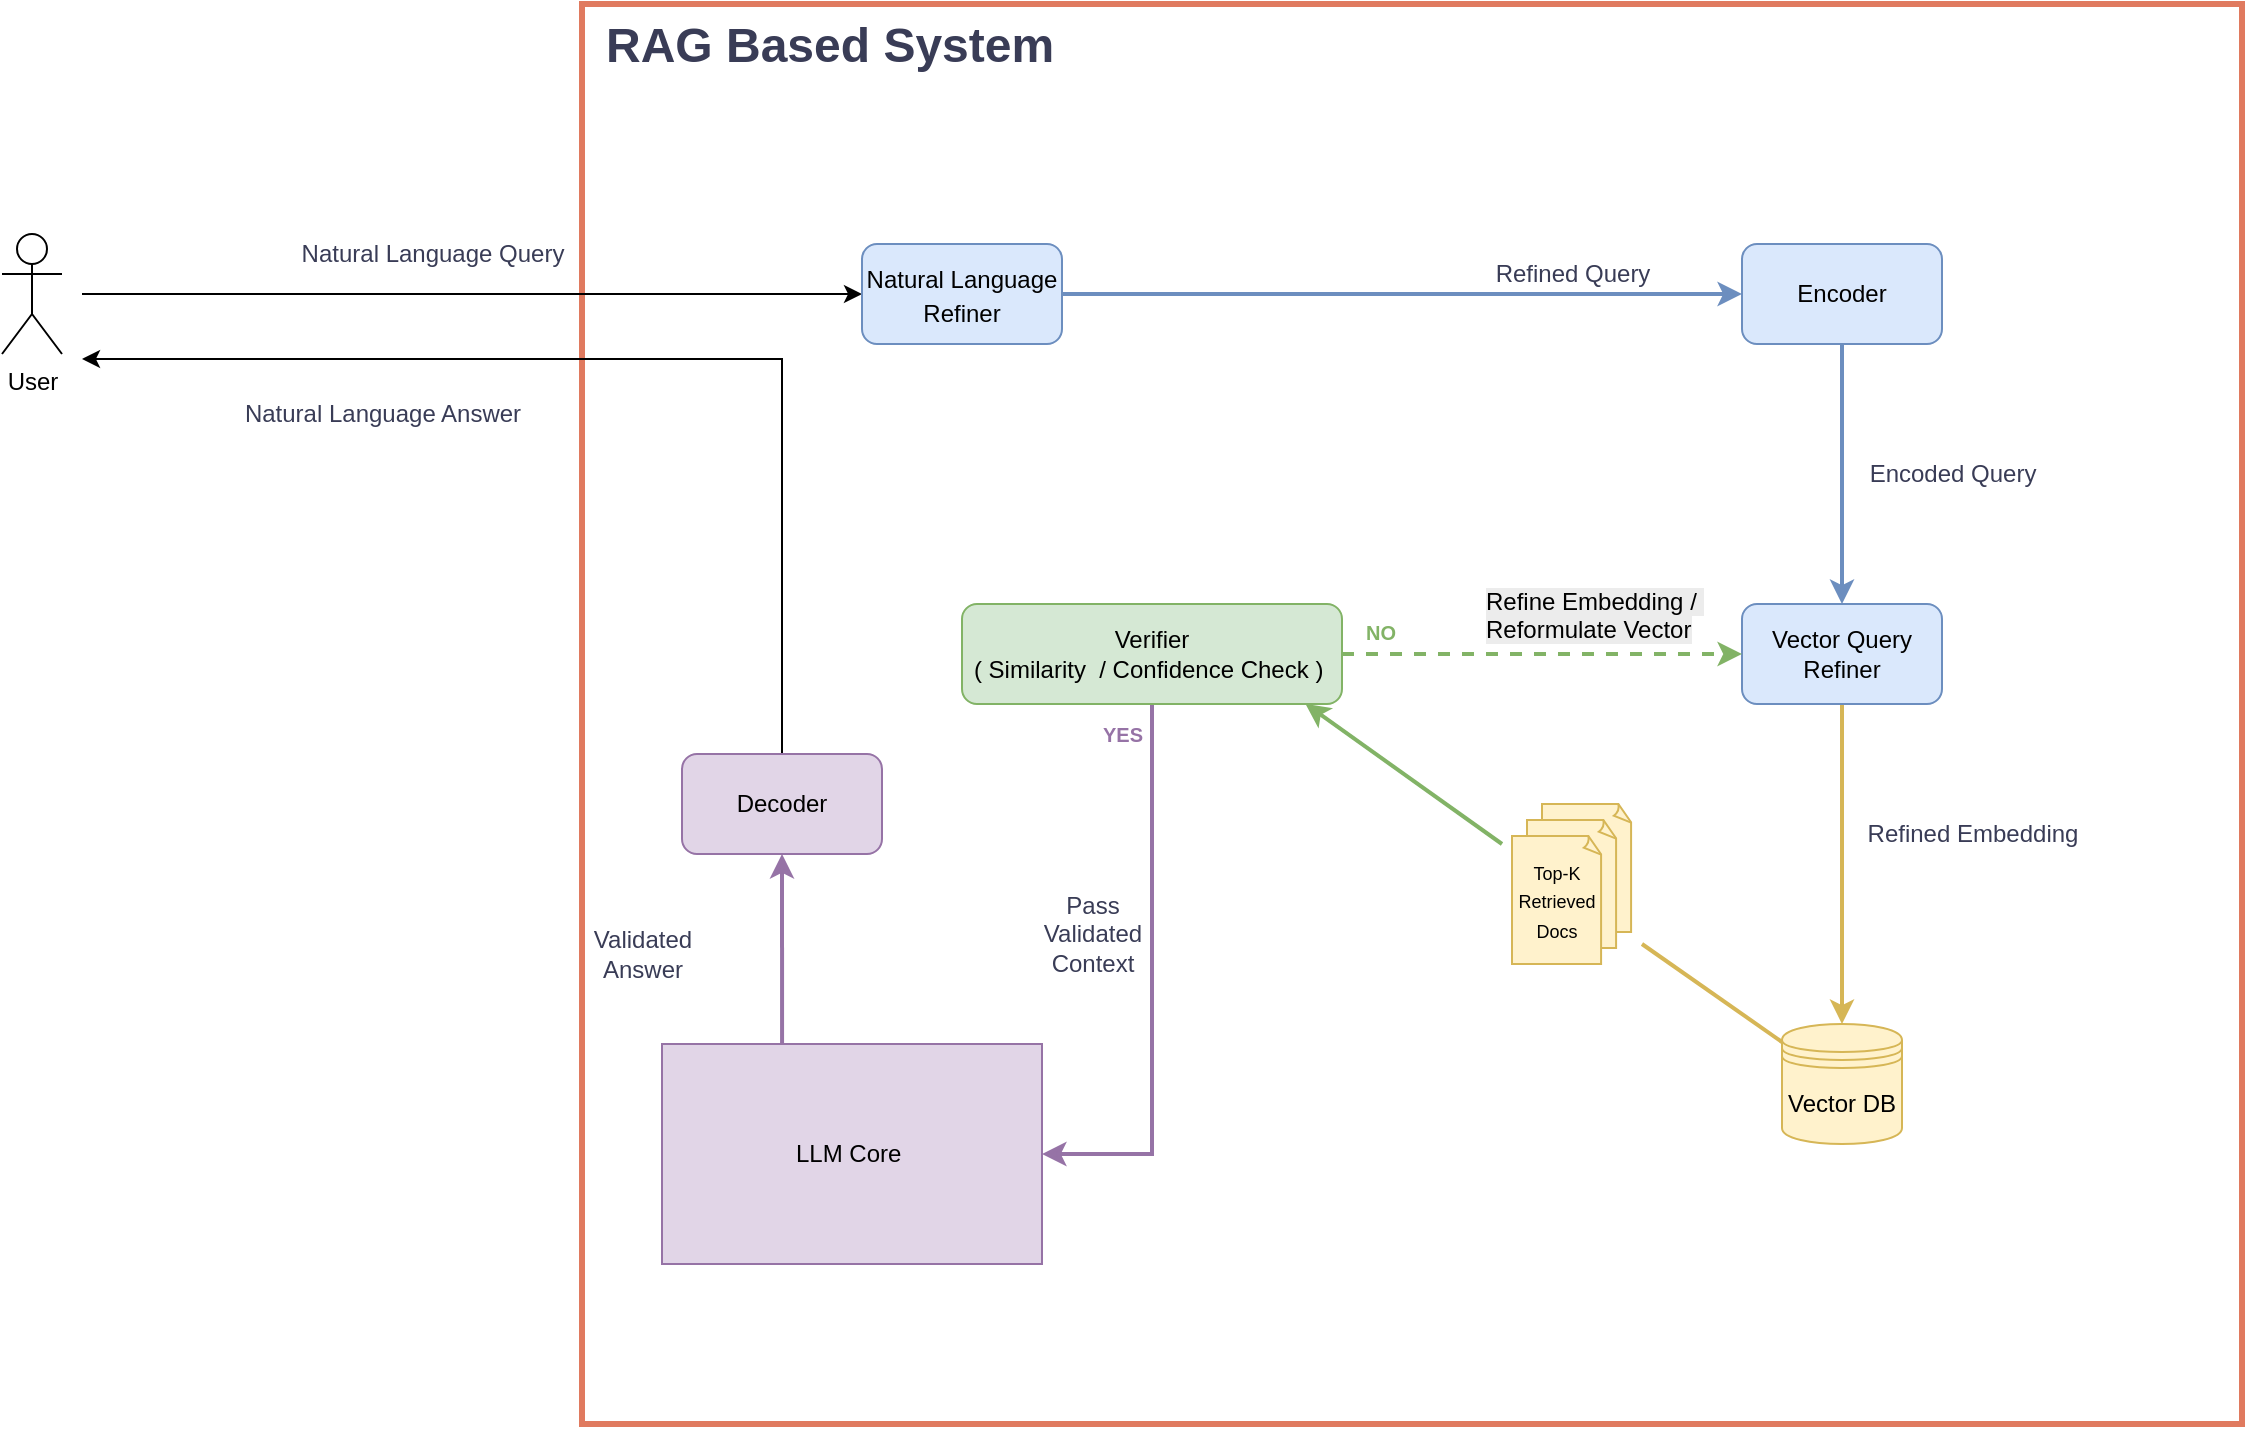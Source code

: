 <mxfile version="28.2.5">
  <diagram name="Page-1" id="ITgCniB9UMU5Rn8mjQ72">
    <mxGraphModel dx="1810" dy="558" grid="1" gridSize="10" guides="1" tooltips="1" connect="1" arrows="1" fold="1" page="1" pageScale="1" pageWidth="827" pageHeight="1169" math="0" shadow="0">
      <root>
        <mxCell id="0" />
        <mxCell id="1" parent="0" />
        <mxCell id="_XlbBcoi8CTmFbGkkOP7-45" value="" style="rounded=0;whiteSpace=wrap;html=1;fillColor=none;strokeWidth=3;labelBackgroundColor=none;strokeColor=#E07A5F;fontColor=#393C56;" vertex="1" parent="1">
          <mxGeometry x="-220" y="210" width="830" height="710" as="geometry" />
        </mxCell>
        <mxCell id="_XlbBcoi8CTmFbGkkOP7-6" style="rounded=0;orthogonalLoop=1;jettySize=auto;html=1;entryX=0;entryY=0.5;entryDx=0;entryDy=0;labelBackgroundColor=none;fontColor=default;" edge="1" parent="1" target="_XlbBcoi8CTmFbGkkOP7-22">
          <mxGeometry relative="1" as="geometry">
            <mxPoint x="-470" y="355" as="sourcePoint" />
            <mxPoint x="160" y="360" as="targetPoint" />
          </mxGeometry>
        </mxCell>
        <mxCell id="_XlbBcoi8CTmFbGkkOP7-1" value="User" style="shape=umlActor;verticalLabelPosition=bottom;verticalAlign=top;html=1;outlineConnect=0;labelBackgroundColor=none;" vertex="1" parent="1">
          <mxGeometry x="-510" y="325" width="30" height="60" as="geometry" />
        </mxCell>
        <mxCell id="_XlbBcoi8CTmFbGkkOP7-9" style="rounded=0;orthogonalLoop=1;jettySize=auto;html=1;endArrow=classic;endFill=1;strokeColor=#6c8ebf;startArrow=none;startFill=0;exitX=0.5;exitY=1;exitDx=0;exitDy=0;entryX=0.5;entryY=0;entryDx=0;entryDy=0;labelBackgroundColor=none;fontColor=default;fillColor=#dae8fc;strokeWidth=2;" edge="1" parent="1" source="_XlbBcoi8CTmFbGkkOP7-5" target="_XlbBcoi8CTmFbGkkOP7-26">
          <mxGeometry relative="1" as="geometry">
            <mxPoint x="420" y="385" as="sourcePoint" />
            <mxPoint x="410" y="510" as="targetPoint" />
          </mxGeometry>
        </mxCell>
        <mxCell id="_XlbBcoi8CTmFbGkkOP7-5" value="Encoder" style="rounded=1;whiteSpace=wrap;html=1;labelBackgroundColor=none;fillColor=#dae8fc;strokeColor=#6c8ebf;" vertex="1" parent="1">
          <mxGeometry x="360" y="330" width="100" height="50" as="geometry" />
        </mxCell>
        <mxCell id="_XlbBcoi8CTmFbGkkOP7-7" value="Natural Language Query" style="text;html=1;align=center;verticalAlign=middle;resizable=0;points=[];autosize=1;strokeColor=none;fillColor=none;labelBackgroundColor=none;fontColor=#393C56;" vertex="1" parent="1">
          <mxGeometry x="-370" y="320" width="150" height="30" as="geometry" />
        </mxCell>
        <mxCell id="_XlbBcoi8CTmFbGkkOP7-8" value="Vector DB" style="shape=datastore;whiteSpace=wrap;html=1;labelBackgroundColor=none;fillColor=#fff2cc;strokeColor=#d6b656;" vertex="1" parent="1">
          <mxGeometry x="380" y="720" width="60" height="60" as="geometry" />
        </mxCell>
        <mxCell id="_XlbBcoi8CTmFbGkkOP7-10" value="Encoded Query" style="text;html=1;align=center;verticalAlign=middle;resizable=0;points=[];autosize=1;strokeColor=none;fillColor=none;rotation=0;labelBackgroundColor=none;fontColor=#393C56;" vertex="1" parent="1">
          <mxGeometry x="410" y="430" width="110" height="30" as="geometry" />
        </mxCell>
        <mxCell id="_XlbBcoi8CTmFbGkkOP7-19" value="Refined Embedding" style="text;html=1;align=center;verticalAlign=middle;resizable=0;points=[];autosize=1;strokeColor=none;fillColor=none;rotation=0;labelBackgroundColor=none;fontColor=#393C56;" vertex="1" parent="1">
          <mxGeometry x="410.001" y="609.996" width="130" height="30" as="geometry" />
        </mxCell>
        <mxCell id="_XlbBcoi8CTmFbGkkOP7-39" style="edgeStyle=orthogonalEdgeStyle;rounded=0;orthogonalLoop=1;jettySize=auto;html=1;entryX=0.5;entryY=1;entryDx=0;entryDy=0;exitX=0.316;exitY=0;exitDx=0;exitDy=0;exitPerimeter=0;labelBackgroundColor=none;strokeColor=#9673a6;fontColor=default;strokeWidth=2;fillColor=#e1d5e7;" edge="1" parent="1" source="_XlbBcoi8CTmFbGkkOP7-21" target="_XlbBcoi8CTmFbGkkOP7-38">
          <mxGeometry relative="1" as="geometry" />
        </mxCell>
        <mxCell id="_XlbBcoi8CTmFbGkkOP7-21" value="LLM Core&amp;nbsp;" style="rounded=0;whiteSpace=wrap;html=1;labelBackgroundColor=none;fillColor=#e1d5e7;strokeColor=#9673a6;" vertex="1" parent="1">
          <mxGeometry x="-180" y="730" width="190" height="110" as="geometry" />
        </mxCell>
        <mxCell id="_XlbBcoi8CTmFbGkkOP7-23" style="edgeStyle=orthogonalEdgeStyle;rounded=0;orthogonalLoop=1;jettySize=auto;html=1;entryX=0;entryY=0.5;entryDx=0;entryDy=0;labelBackgroundColor=none;strokeColor=#6c8ebf;fontColor=default;fillColor=#dae8fc;strokeWidth=2;" edge="1" parent="1" source="_XlbBcoi8CTmFbGkkOP7-22" target="_XlbBcoi8CTmFbGkkOP7-5">
          <mxGeometry relative="1" as="geometry" />
        </mxCell>
        <mxCell id="_XlbBcoi8CTmFbGkkOP7-22" value="&lt;p style=&quot;text-align: start;&quot; class=&quot;p1&quot;&gt;&lt;span class=&quot;s1&quot;&gt;&lt;/span&gt;&lt;/p&gt;&lt;h3 style=&quot;&quot;&gt;&lt;span style=&quot;font-weight: normal;&quot;&gt;&lt;font style=&quot;font-size: 12px;&quot;&gt;Natural Language Refiner&lt;/font&gt;&lt;/span&gt;&lt;/h3&gt;&lt;p style=&quot;text-align: start;&quot;&gt;&lt;/p&gt;" style="rounded=1;whiteSpace=wrap;html=1;labelBackgroundColor=none;fillColor=#dae8fc;strokeColor=#6c8ebf;" vertex="1" parent="1">
          <mxGeometry x="-80" y="330" width="100" height="50" as="geometry" />
        </mxCell>
        <mxCell id="_XlbBcoi8CTmFbGkkOP7-24" value="Refined Query" style="text;html=1;align=center;verticalAlign=middle;resizable=0;points=[];autosize=1;strokeColor=none;fillColor=none;rotation=0;labelBackgroundColor=none;fontColor=#393C56;" vertex="1" parent="1">
          <mxGeometry x="225.001" y="329.996" width="100" height="30" as="geometry" />
        </mxCell>
        <mxCell id="_XlbBcoi8CTmFbGkkOP7-27" style="edgeStyle=orthogonalEdgeStyle;rounded=0;orthogonalLoop=1;jettySize=auto;html=1;entryX=0.5;entryY=0;entryDx=0;entryDy=0;labelBackgroundColor=none;strokeColor=#d6b656;fontColor=default;fillColor=#fff2cc;strokeWidth=2;" edge="1" parent="1" source="_XlbBcoi8CTmFbGkkOP7-26" target="_XlbBcoi8CTmFbGkkOP7-8">
          <mxGeometry relative="1" as="geometry" />
        </mxCell>
        <mxCell id="_XlbBcoi8CTmFbGkkOP7-26" value="Vector Query Refiner" style="rounded=1;whiteSpace=wrap;html=1;labelBackgroundColor=none;fillColor=#dae8fc;strokeColor=#6c8ebf;" vertex="1" parent="1">
          <mxGeometry x="360" y="510" width="100" height="50" as="geometry" />
        </mxCell>
        <mxCell id="_XlbBcoi8CTmFbGkkOP7-28" value="&lt;p style=&quot;text-align: start; white-space: normal;&quot; class=&quot;p1&quot;&gt;&lt;span class=&quot;s1&quot;&gt;&lt;/span&gt;&lt;/p&gt;&lt;span style=&quot;text-align: start; white-space: normal;&quot;&gt;Pass Validated Context&lt;/span&gt;&lt;br&gt;&lt;p style=&quot;text-align: start; white-space: normal;&quot;&gt;&lt;/p&gt;" style="text;html=1;align=center;verticalAlign=middle;resizable=0;points=[];autosize=1;strokeColor=none;fillColor=none;rotation=0;labelBackgroundColor=none;fontColor=#393C56;" vertex="1" parent="1">
          <mxGeometry x="-39.999" y="649.996" width="150" height="50" as="geometry" />
        </mxCell>
        <mxCell id="_XlbBcoi8CTmFbGkkOP7-34" style="edgeStyle=orthogonalEdgeStyle;rounded=0;orthogonalLoop=1;jettySize=auto;html=1;entryX=0;entryY=0.5;entryDx=0;entryDy=0;dashed=1;labelBackgroundColor=none;strokeColor=#82b366;fontColor=default;fillColor=#d5e8d4;strokeWidth=2;" edge="1" parent="1" source="_XlbBcoi8CTmFbGkkOP7-29" target="_XlbBcoi8CTmFbGkkOP7-26">
          <mxGeometry relative="1" as="geometry">
            <Array as="points">
              <mxPoint x="230" y="535" />
              <mxPoint x="230" y="535" />
            </Array>
          </mxGeometry>
        </mxCell>
        <mxCell id="_XlbBcoi8CTmFbGkkOP7-35" style="edgeStyle=orthogonalEdgeStyle;rounded=0;orthogonalLoop=1;jettySize=auto;html=1;entryX=1;entryY=0.5;entryDx=0;entryDy=0;labelBackgroundColor=none;strokeColor=#9673a6;fontColor=default;fillColor=#e1d5e7;strokeWidth=2;" edge="1" parent="1" source="_XlbBcoi8CTmFbGkkOP7-29" target="_XlbBcoi8CTmFbGkkOP7-21">
          <mxGeometry relative="1" as="geometry" />
        </mxCell>
        <mxCell id="_XlbBcoi8CTmFbGkkOP7-29" value="Verifier&lt;div&gt;( Similarity &amp;nbsp;/ Confidence Check )&amp;nbsp;&lt;/div&gt;" style="rounded=1;whiteSpace=wrap;html=1;labelBackgroundColor=none;fillColor=#d5e8d4;strokeColor=#82b366;" vertex="1" parent="1">
          <mxGeometry x="-30" y="510" width="190" height="50" as="geometry" />
        </mxCell>
        <mxCell id="_XlbBcoi8CTmFbGkkOP7-31" value="" style="group;labelBackgroundColor=none;fontColor=#393C56;" vertex="1" connectable="0" parent="1">
          <mxGeometry x="245" y="610" width="60" height="80" as="geometry" />
        </mxCell>
        <mxCell id="_XlbBcoi8CTmFbGkkOP7-16" value="" style="group;labelBackgroundColor=none;fontColor=#393C56;" vertex="1" connectable="0" parent="_XlbBcoi8CTmFbGkkOP7-31">
          <mxGeometry width="60" height="80" as="geometry" />
        </mxCell>
        <mxCell id="_XlbBcoi8CTmFbGkkOP7-13" value="" style="whiteSpace=wrap;html=1;shape=mxgraph.basic.document;labelBackgroundColor=none;fillColor=#fff2cc;strokeColor=#d6b656;" vertex="1" parent="_XlbBcoi8CTmFbGkkOP7-16">
          <mxGeometry x="15" width="45" height="64" as="geometry" />
        </mxCell>
        <mxCell id="_XlbBcoi8CTmFbGkkOP7-14" value="" style="whiteSpace=wrap;html=1;shape=mxgraph.basic.document;labelBackgroundColor=none;fillColor=#fff2cc;strokeColor=#d6b656;" vertex="1" parent="_XlbBcoi8CTmFbGkkOP7-16">
          <mxGeometry x="7.5" y="8" width="45" height="64" as="geometry" />
        </mxCell>
        <mxCell id="_XlbBcoi8CTmFbGkkOP7-15" value="&lt;font style=&quot;font-size: 9px;&quot;&gt;Top-K Retrieved Docs&lt;/font&gt;" style="whiteSpace=wrap;html=1;shape=mxgraph.basic.document;labelBackgroundColor=none;fillColor=#fff2cc;strokeColor=#d6b656;" vertex="1" parent="_XlbBcoi8CTmFbGkkOP7-16">
          <mxGeometry y="16" width="45" height="64" as="geometry" />
        </mxCell>
        <mxCell id="_XlbBcoi8CTmFbGkkOP7-32" style="rounded=0;orthogonalLoop=1;jettySize=auto;html=1;endArrow=none;endFill=0;labelBackgroundColor=none;strokeColor=#d6b656;fontColor=default;fillColor=#fff2cc;strokeWidth=2;" edge="1" parent="1" source="_XlbBcoi8CTmFbGkkOP7-8">
          <mxGeometry relative="1" as="geometry">
            <mxPoint x="310" y="680" as="targetPoint" />
          </mxGeometry>
        </mxCell>
        <mxCell id="_XlbBcoi8CTmFbGkkOP7-33" style="rounded=0;orthogonalLoop=1;jettySize=auto;html=1;entryX=0.904;entryY=0.999;entryDx=0;entryDy=0;entryPerimeter=0;labelBackgroundColor=none;strokeColor=#82b366;fontColor=default;fillColor=#d5e8d4;strokeWidth=2;" edge="1" parent="1" target="_XlbBcoi8CTmFbGkkOP7-29">
          <mxGeometry relative="1" as="geometry">
            <mxPoint x="240" y="630" as="sourcePoint" />
          </mxGeometry>
        </mxCell>
        <mxCell id="_XlbBcoi8CTmFbGkkOP7-40" style="edgeStyle=orthogonalEdgeStyle;rounded=0;orthogonalLoop=1;jettySize=auto;html=1;exitX=0.5;exitY=0;exitDx=0;exitDy=0;labelBackgroundColor=none;fontColor=default;" edge="1" parent="1">
          <mxGeometry relative="1" as="geometry">
            <mxPoint x="-470" y="387.5" as="targetPoint" />
            <mxPoint x="-120" y="602.5" as="sourcePoint" />
            <Array as="points">
              <mxPoint x="-120" y="387.5" />
            </Array>
          </mxGeometry>
        </mxCell>
        <mxCell id="_XlbBcoi8CTmFbGkkOP7-38" value="Decoder" style="rounded=1;whiteSpace=wrap;html=1;labelBackgroundColor=none;fillColor=#e1d5e7;strokeColor=#9673a6;" vertex="1" parent="1">
          <mxGeometry x="-170" y="585" width="100" height="50" as="geometry" />
        </mxCell>
        <mxCell id="_XlbBcoi8CTmFbGkkOP7-41" value="Natural Language Answer" style="text;html=1;align=center;verticalAlign=middle;resizable=0;points=[];autosize=1;strokeColor=none;fillColor=none;rotation=0;labelBackgroundColor=none;fontColor=#393C56;" vertex="1" parent="1">
          <mxGeometry x="-400" y="400" width="160" height="30" as="geometry" />
        </mxCell>
        <mxCell id="_XlbBcoi8CTmFbGkkOP7-42" value="&lt;span style=&quot;caret-color: rgb(0, 0, 0); color: rgb(0, 0, 0); font-family: Helvetica; font-size: 12px; font-style: normal; font-variant-caps: normal; font-weight: 400; letter-spacing: normal; text-align: center; text-indent: 0px; text-transform: none; white-space: nowrap; word-spacing: 0px; -webkit-text-stroke-width: 0px; background-color: rgb(236, 236, 236); text-decoration: none; float: none; display: inline !important;&quot;&gt;Refine Embedding /&amp;nbsp;&lt;/span&gt;&lt;div&gt;&lt;span style=&quot;caret-color: rgb(0, 0, 0); color: rgb(0, 0, 0); font-family: Helvetica; font-size: 12px; font-style: normal; font-variant-caps: normal; font-weight: 400; letter-spacing: normal; text-align: center; text-indent: 0px; text-transform: none; white-space: nowrap; word-spacing: 0px; -webkit-text-stroke-width: 0px; background-color: rgb(236, 236, 236); text-decoration: none; float: none; display: inline !important;&quot;&gt;Reformulate Vector&lt;/span&gt;&lt;/div&gt;" style="text;whiteSpace=wrap;html=1;labelBackgroundColor=none;fontColor=#393C56;" vertex="1" parent="1">
          <mxGeometry x="230" y="495" width="130" height="40" as="geometry" />
        </mxCell>
        <mxCell id="_XlbBcoi8CTmFbGkkOP7-44" value="&lt;p style=&quot;text-align: start; white-space: normal;&quot; class=&quot;p1&quot;&gt;&lt;span class=&quot;s1&quot;&gt;&lt;/span&gt;&lt;/p&gt;&lt;span style=&quot;text-align: start; white-space: normal;&quot;&gt;Validated Answer&lt;/span&gt;&lt;br&gt;&lt;p style=&quot;text-align: start; white-space: normal;&quot;&gt;&lt;/p&gt;" style="text;html=1;align=center;verticalAlign=middle;resizable=0;points=[];autosize=1;strokeColor=none;fillColor=none;rotation=0;labelBackgroundColor=none;fontColor=#393C56;" vertex="1" parent="1">
          <mxGeometry x="-249.999" y="659.996" width="120" height="50" as="geometry" />
        </mxCell>
        <mxCell id="_XlbBcoi8CTmFbGkkOP7-47" value="&lt;h1 style=&quot;margin-top: 0px;&quot;&gt;RAG Based System&lt;/h1&gt;" style="text;html=1;whiteSpace=wrap;overflow=hidden;rounded=0;labelBackgroundColor=none;fontColor=#393C56;" vertex="1" parent="1">
          <mxGeometry x="-210" y="210" width="260" height="50" as="geometry" />
        </mxCell>
        <mxCell id="_XlbBcoi8CTmFbGkkOP7-48" value="&lt;p style=&quot;text-align: start; white-space: normal;&quot; class=&quot;p1&quot;&gt;&lt;span class=&quot;s1&quot;&gt;&lt;/span&gt;&lt;/p&gt;&lt;div style=&quot;text-align: start;&quot;&gt;&lt;span style=&quot;text-wrap-mode: wrap; color: rgb(150, 115, 166);&quot;&gt;&lt;font style=&quot;font-size: 10px;&quot;&gt;&lt;b&gt;YES&lt;/b&gt;&lt;/font&gt;&lt;/span&gt;&lt;/div&gt;&lt;p style=&quot;text-align: start; white-space: normal;&quot;&gt;&lt;/p&gt;" style="text;html=1;align=center;verticalAlign=middle;resizable=0;points=[];autosize=1;strokeColor=none;fillColor=none;rotation=0;labelBackgroundColor=none;fontColor=#393C56;" vertex="1" parent="1">
          <mxGeometry x="30.001" y="549.996" width="40" height="50" as="geometry" />
        </mxCell>
        <mxCell id="_XlbBcoi8CTmFbGkkOP7-49" value="&lt;div style=&quot;text-align: center;&quot;&gt;&lt;font style=&quot;font-size: 10px;&quot;&gt;&lt;span style=&quot;caret-color: rgb(0, 0, 0); text-wrap-mode: nowrap; color: rgb(130, 179, 102);&quot;&gt;NO&lt;/span&gt;&lt;/font&gt;&lt;/div&gt;" style="text;whiteSpace=wrap;html=1;labelBackgroundColor=none;fontColor=#9CE89C;fontStyle=1" vertex="1" parent="1">
          <mxGeometry x="170" y="510" width="30" height="20" as="geometry" />
        </mxCell>
      </root>
    </mxGraphModel>
  </diagram>
</mxfile>
